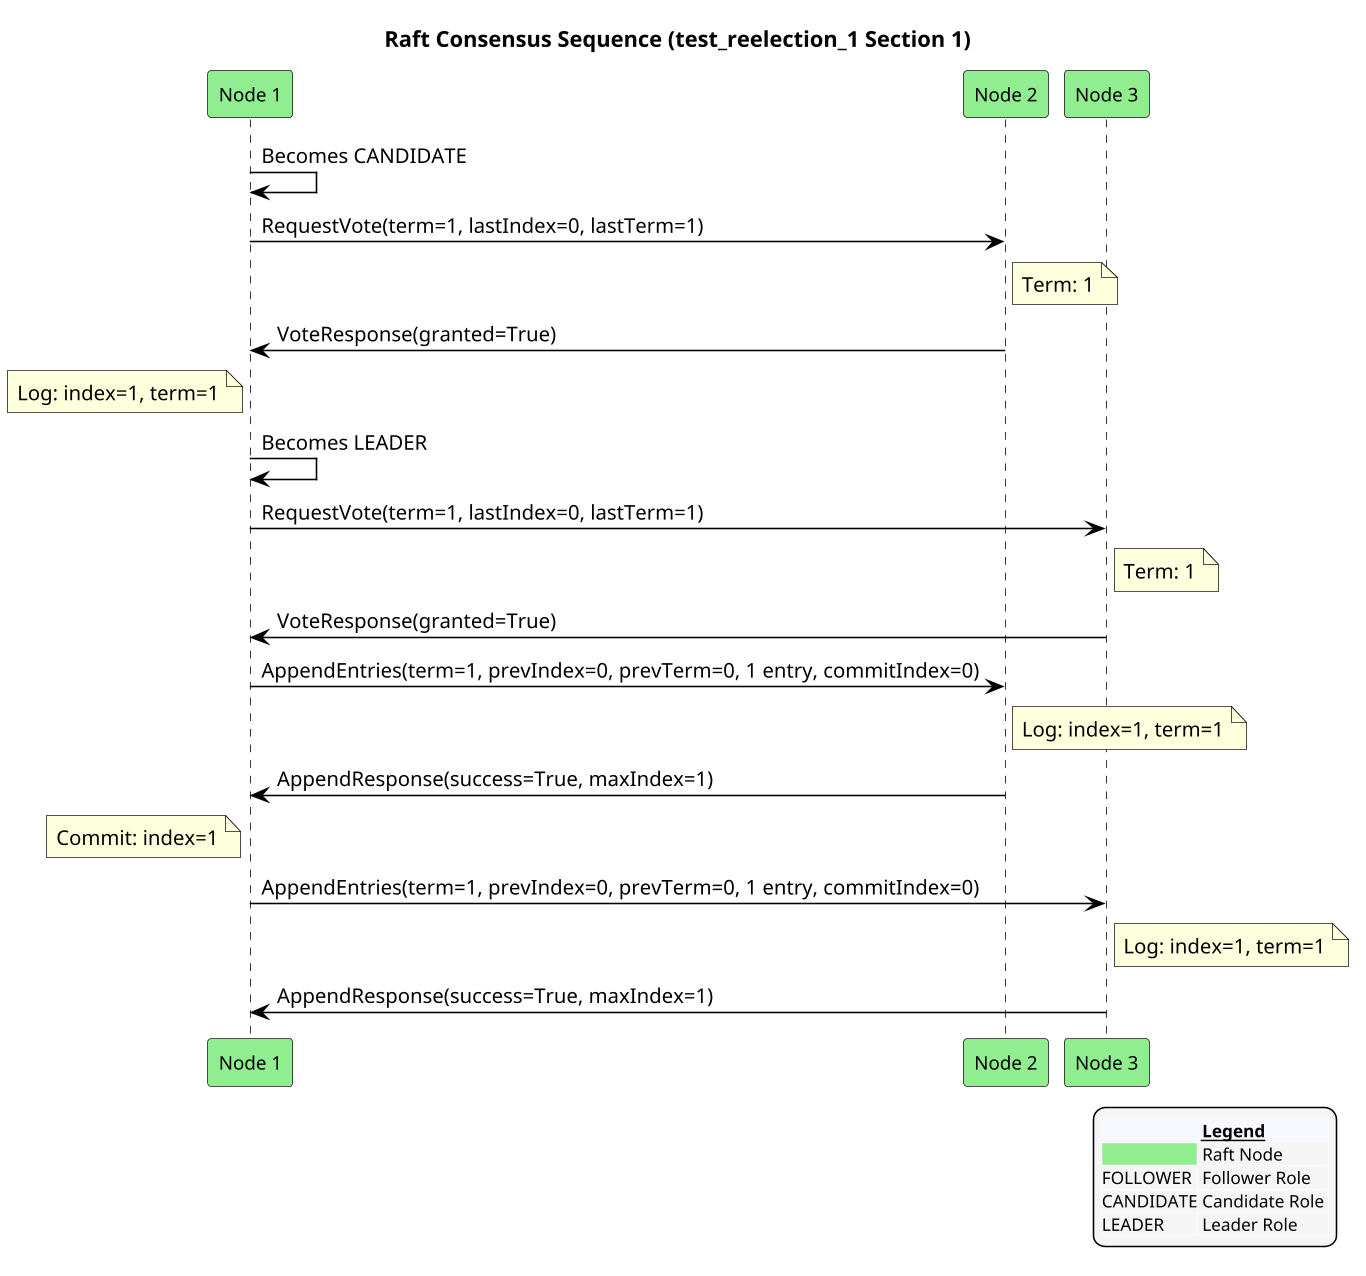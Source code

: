 @startuml
!pragma ratio 0.7
skinparam dpi 150
skinparam monochrome false
skinparam sequence {
  ArrowColor Black
  ActorBorderColor Black
  LifeLineBorderColor Black
  ParticipantFontSize 12
  Padding 10
}
skinparam legend {
  BackgroundColor #F5F5F5
  FontSize 11
}
title Raft Consensus Sequence (test_reelection_1 Section 1)

participant "Node 1" as n1 order 10 #Lightgreen
participant "Node 2" as n2 order 20 #Lightgreen
participant "Node 3" as n3 order 30 #Lightgreen
n1 -> n1: Becomes CANDIDATE
n1 -> n2: RequestVote(term=1, lastIndex=0, lastTerm=1)
note right of n2: Term: 1
n2 -> n1: VoteResponse(granted=True)
note left of n1: Log: index=1, term=1
n1 -> n1: Becomes LEADER
n1 -> n3: RequestVote(term=1, lastIndex=0, lastTerm=1)
note right of n3: Term: 1
n3 -> n1: VoteResponse(granted=True)
n1 -> n2: AppendEntries(term=1, prevIndex=0, prevTerm=0, 1 entry, commitIndex=0)
note right of n2: Log: index=1, term=1
n2 -> n1: AppendResponse(success=True, maxIndex=1)
note left of n1: Commit: index=1
n1 -> n3: AppendEntries(term=1, prevIndex=0, prevTerm=0, 1 entry, commitIndex=0)
note right of n3: Log: index=1, term=1
n3 -> n1: AppendResponse(success=True, maxIndex=1)

legend right
  <#GhostWhite,#GhostWhite>|      |= __Legend__ |
  |<#Lightgreen>| Raft Node |
  |FOLLOWER| Follower Role |
  |CANDIDATE| Candidate Role |
  |LEADER| Leader Role |
endlegend
@enduml
